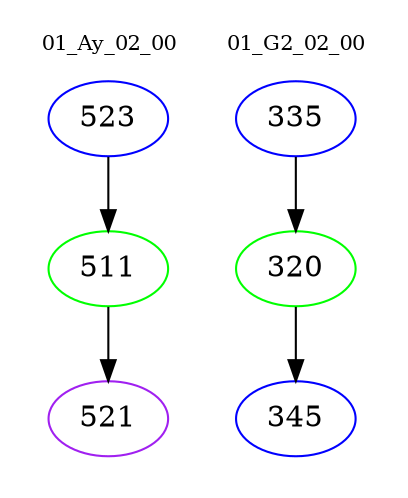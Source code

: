 digraph{
subgraph cluster_0 {
color = white
label = "01_Ay_02_00";
fontsize=10;
T0_523 [label="523", color="blue"]
T0_523 -> T0_511 [color="black"]
T0_511 [label="511", color="green"]
T0_511 -> T0_521 [color="black"]
T0_521 [label="521", color="purple"]
}
subgraph cluster_1 {
color = white
label = "01_G2_02_00";
fontsize=10;
T1_335 [label="335", color="blue"]
T1_335 -> T1_320 [color="black"]
T1_320 [label="320", color="green"]
T1_320 -> T1_345 [color="black"]
T1_345 [label="345", color="blue"]
}
}
